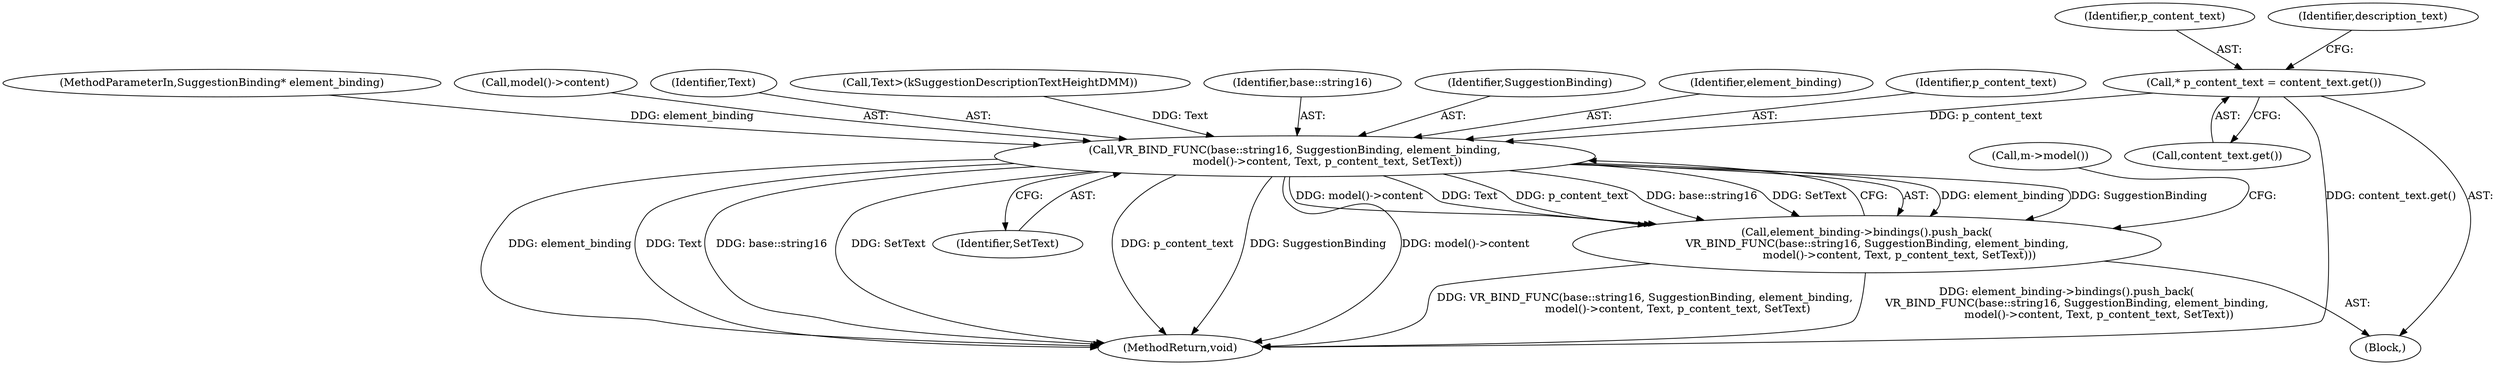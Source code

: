 digraph "0_Chrome_a79e1bbb765af34d446e42d34cd00a312b381113@pointer" {
"1000173" [label="(Call,* p_content_text = content_text.get())"];
"1000285" [label="(Call,VR_BIND_FUNC(base::string16, SuggestionBinding, element_binding,\n                   model()->content, Text, p_content_text, SetText))"];
"1000284" [label="(Call,element_binding->bindings().push_back(\n      VR_BIND_FUNC(base::string16, SuggestionBinding, element_binding,\n                   model()->content, Text, p_content_text, SetText)))"];
"1000173" [label="(Call,* p_content_text = content_text.get())"];
"1000294" [label="(Identifier,SetText)"];
"1000286" [label="(Identifier,base::string16)"];
"1000287" [label="(Identifier,SuggestionBinding)"];
"1000288" [label="(Identifier,element_binding)"];
"1000293" [label="(Identifier,p_content_text)"];
"1000104" [label="(MethodParameterIn,SuggestionBinding* element_binding)"];
"1000289" [label="(Call,model()->content)"];
"1000174" [label="(Identifier,p_content_text)"];
"1000292" [label="(Identifier,Text)"];
"1000105" [label="(Block,)"];
"1000332" [label="(MethodReturn,void)"];
"1000285" [label="(Call,VR_BIND_FUNC(base::string16, SuggestionBinding, element_binding,\n                   model()->content, Text, p_content_text, SetText))"];
"1000284" [label="(Call,element_binding->bindings().push_back(\n      VR_BIND_FUNC(base::string16, SuggestionBinding, element_binding,\n                   model()->content, Text, p_content_text, SetText)))"];
"1000181" [label="(Call,Text>(kSuggestionDescriptionTextHeightDMM))"];
"1000175" [label="(Call,content_text.get())"];
"1000298" [label="(Call,m->model())"];
"1000178" [label="(Identifier,description_text)"];
"1000173" -> "1000105"  [label="AST: "];
"1000173" -> "1000175"  [label="CFG: "];
"1000174" -> "1000173"  [label="AST: "];
"1000175" -> "1000173"  [label="AST: "];
"1000178" -> "1000173"  [label="CFG: "];
"1000173" -> "1000332"  [label="DDG: content_text.get()"];
"1000173" -> "1000285"  [label="DDG: p_content_text"];
"1000285" -> "1000284"  [label="AST: "];
"1000285" -> "1000294"  [label="CFG: "];
"1000286" -> "1000285"  [label="AST: "];
"1000287" -> "1000285"  [label="AST: "];
"1000288" -> "1000285"  [label="AST: "];
"1000289" -> "1000285"  [label="AST: "];
"1000292" -> "1000285"  [label="AST: "];
"1000293" -> "1000285"  [label="AST: "];
"1000294" -> "1000285"  [label="AST: "];
"1000284" -> "1000285"  [label="CFG: "];
"1000285" -> "1000332"  [label="DDG: base::string16"];
"1000285" -> "1000332"  [label="DDG: Text"];
"1000285" -> "1000332"  [label="DDG: SetText"];
"1000285" -> "1000332"  [label="DDG: p_content_text"];
"1000285" -> "1000332"  [label="DDG: SuggestionBinding"];
"1000285" -> "1000332"  [label="DDG: model()->content"];
"1000285" -> "1000332"  [label="DDG: element_binding"];
"1000285" -> "1000284"  [label="DDG: element_binding"];
"1000285" -> "1000284"  [label="DDG: SuggestionBinding"];
"1000285" -> "1000284"  [label="DDG: model()->content"];
"1000285" -> "1000284"  [label="DDG: Text"];
"1000285" -> "1000284"  [label="DDG: p_content_text"];
"1000285" -> "1000284"  [label="DDG: base::string16"];
"1000285" -> "1000284"  [label="DDG: SetText"];
"1000104" -> "1000285"  [label="DDG: element_binding"];
"1000181" -> "1000285"  [label="DDG: Text"];
"1000284" -> "1000105"  [label="AST: "];
"1000298" -> "1000284"  [label="CFG: "];
"1000284" -> "1000332"  [label="DDG: VR_BIND_FUNC(base::string16, SuggestionBinding, element_binding,\n                   model()->content, Text, p_content_text, SetText)"];
"1000284" -> "1000332"  [label="DDG: element_binding->bindings().push_back(\n      VR_BIND_FUNC(base::string16, SuggestionBinding, element_binding,\n                   model()->content, Text, p_content_text, SetText))"];
}
